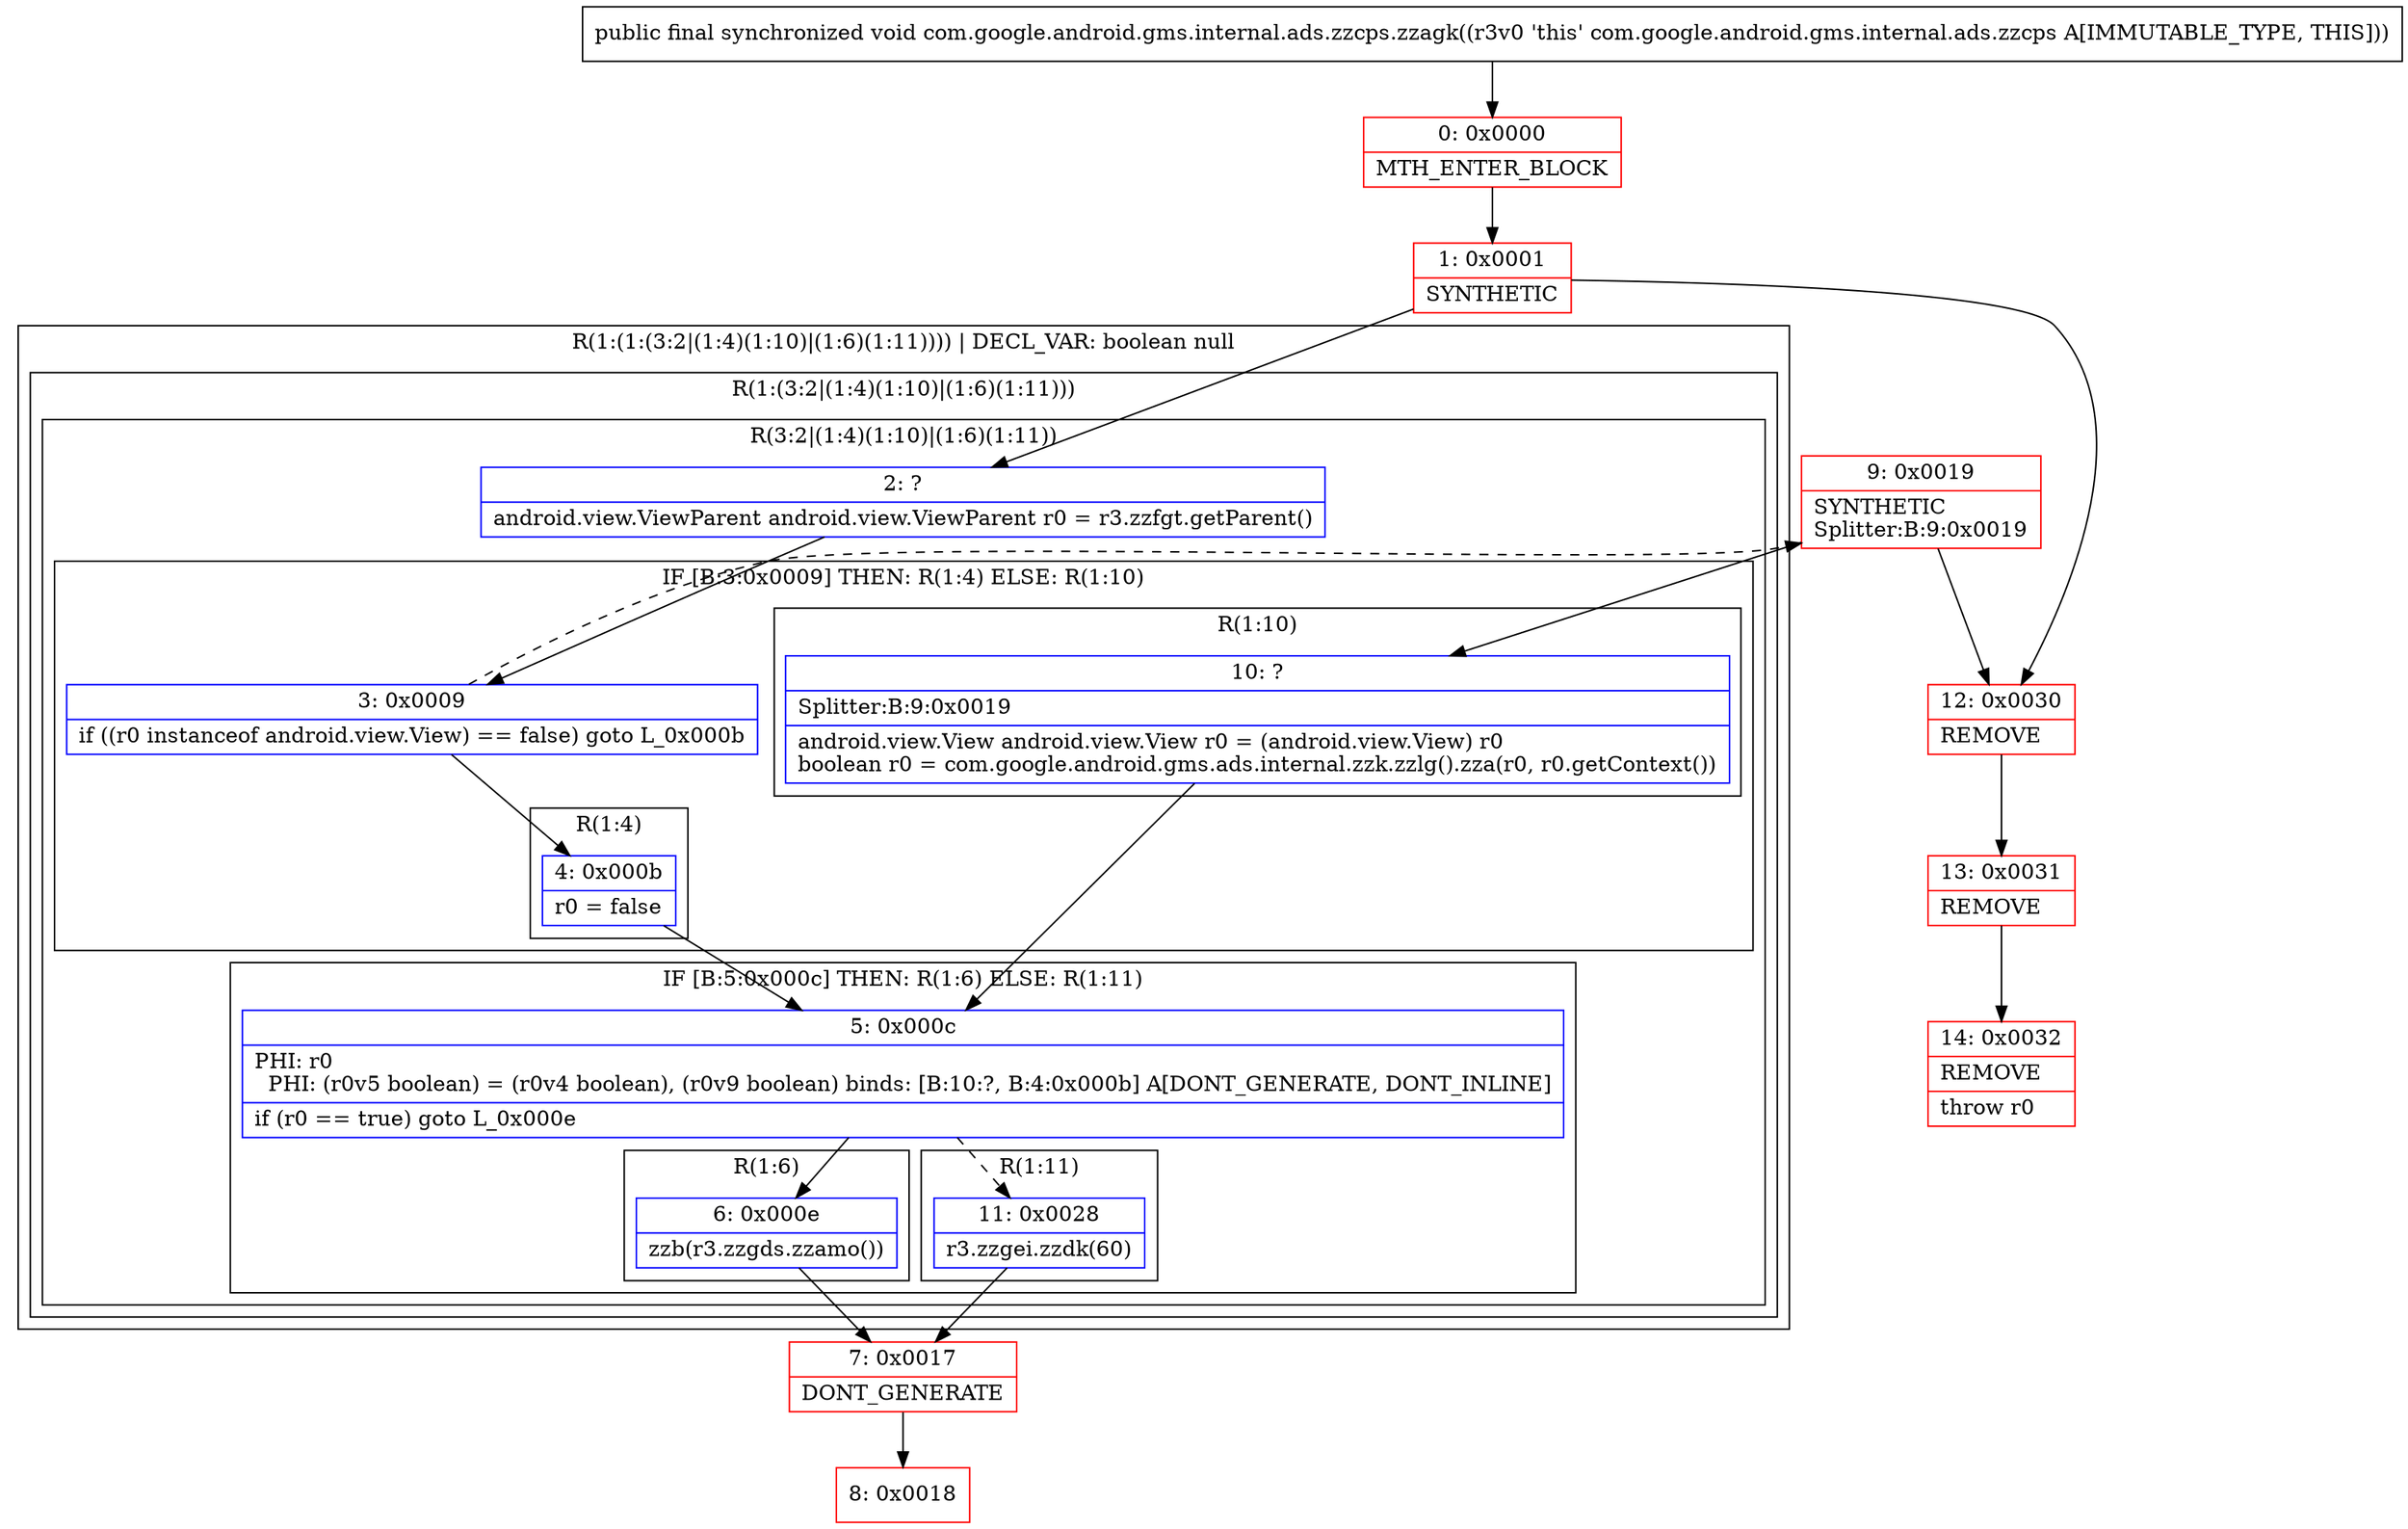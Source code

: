 digraph "CFG forcom.google.android.gms.internal.ads.zzcps.zzagk()V" {
subgraph cluster_Region_1939785732 {
label = "R(1:(1:(3:2|(1:4)(1:10)|(1:6)(1:11)))) | DECL_VAR: boolean null\l";
node [shape=record,color=blue];
subgraph cluster_Region_1206808828 {
label = "R(1:(3:2|(1:4)(1:10)|(1:6)(1:11)))";
node [shape=record,color=blue];
subgraph cluster_Region_1144055676 {
label = "R(3:2|(1:4)(1:10)|(1:6)(1:11))";
node [shape=record,color=blue];
Node_2 [shape=record,label="{2\:\ ?|android.view.ViewParent android.view.ViewParent r0 = r3.zzfgt.getParent()\l}"];
subgraph cluster_IfRegion_1877493796 {
label = "IF [B:3:0x0009] THEN: R(1:4) ELSE: R(1:10)";
node [shape=record,color=blue];
Node_3 [shape=record,label="{3\:\ 0x0009|if ((r0 instanceof android.view.View) == false) goto L_0x000b\l}"];
subgraph cluster_Region_220719053 {
label = "R(1:4)";
node [shape=record,color=blue];
Node_4 [shape=record,label="{4\:\ 0x000b|r0 = false\l}"];
}
subgraph cluster_Region_1483211201 {
label = "R(1:10)";
node [shape=record,color=blue];
Node_10 [shape=record,label="{10\:\ ?|Splitter:B:9:0x0019\l|android.view.View android.view.View r0 = (android.view.View) r0\lboolean r0 = com.google.android.gms.ads.internal.zzk.zzlg().zza(r0, r0.getContext())\l}"];
}
}
subgraph cluster_IfRegion_694748071 {
label = "IF [B:5:0x000c] THEN: R(1:6) ELSE: R(1:11)";
node [shape=record,color=blue];
Node_5 [shape=record,label="{5\:\ 0x000c|PHI: r0 \l  PHI: (r0v5 boolean) = (r0v4 boolean), (r0v9 boolean) binds: [B:10:?, B:4:0x000b] A[DONT_GENERATE, DONT_INLINE]\l|if (r0 == true) goto L_0x000e\l}"];
subgraph cluster_Region_1790928968 {
label = "R(1:6)";
node [shape=record,color=blue];
Node_6 [shape=record,label="{6\:\ 0x000e|zzb(r3.zzgds.zzamo())\l}"];
}
subgraph cluster_Region_1868841971 {
label = "R(1:11)";
node [shape=record,color=blue];
Node_11 [shape=record,label="{11\:\ 0x0028|r3.zzgei.zzdk(60)\l}"];
}
}
}
}
}
Node_0 [shape=record,color=red,label="{0\:\ 0x0000|MTH_ENTER_BLOCK\l}"];
Node_1 [shape=record,color=red,label="{1\:\ 0x0001|SYNTHETIC\l}"];
Node_7 [shape=record,color=red,label="{7\:\ 0x0017|DONT_GENERATE\l}"];
Node_8 [shape=record,color=red,label="{8\:\ 0x0018}"];
Node_9 [shape=record,color=red,label="{9\:\ 0x0019|SYNTHETIC\lSplitter:B:9:0x0019\l}"];
Node_12 [shape=record,color=red,label="{12\:\ 0x0030|REMOVE\l}"];
Node_13 [shape=record,color=red,label="{13\:\ 0x0031|REMOVE\l}"];
Node_14 [shape=record,color=red,label="{14\:\ 0x0032|REMOVE\l|throw r0\l}"];
MethodNode[shape=record,label="{public final synchronized void com.google.android.gms.internal.ads.zzcps.zzagk((r3v0 'this' com.google.android.gms.internal.ads.zzcps A[IMMUTABLE_TYPE, THIS])) }"];
MethodNode -> Node_0;
Node_2 -> Node_3;
Node_3 -> Node_4;
Node_3 -> Node_9[style=dashed];
Node_4 -> Node_5;
Node_10 -> Node_5;
Node_5 -> Node_6;
Node_5 -> Node_11[style=dashed];
Node_6 -> Node_7;
Node_11 -> Node_7;
Node_0 -> Node_1;
Node_1 -> Node_2;
Node_1 -> Node_12;
Node_7 -> Node_8;
Node_9 -> Node_10;
Node_9 -> Node_12;
Node_12 -> Node_13;
Node_13 -> Node_14;
}

